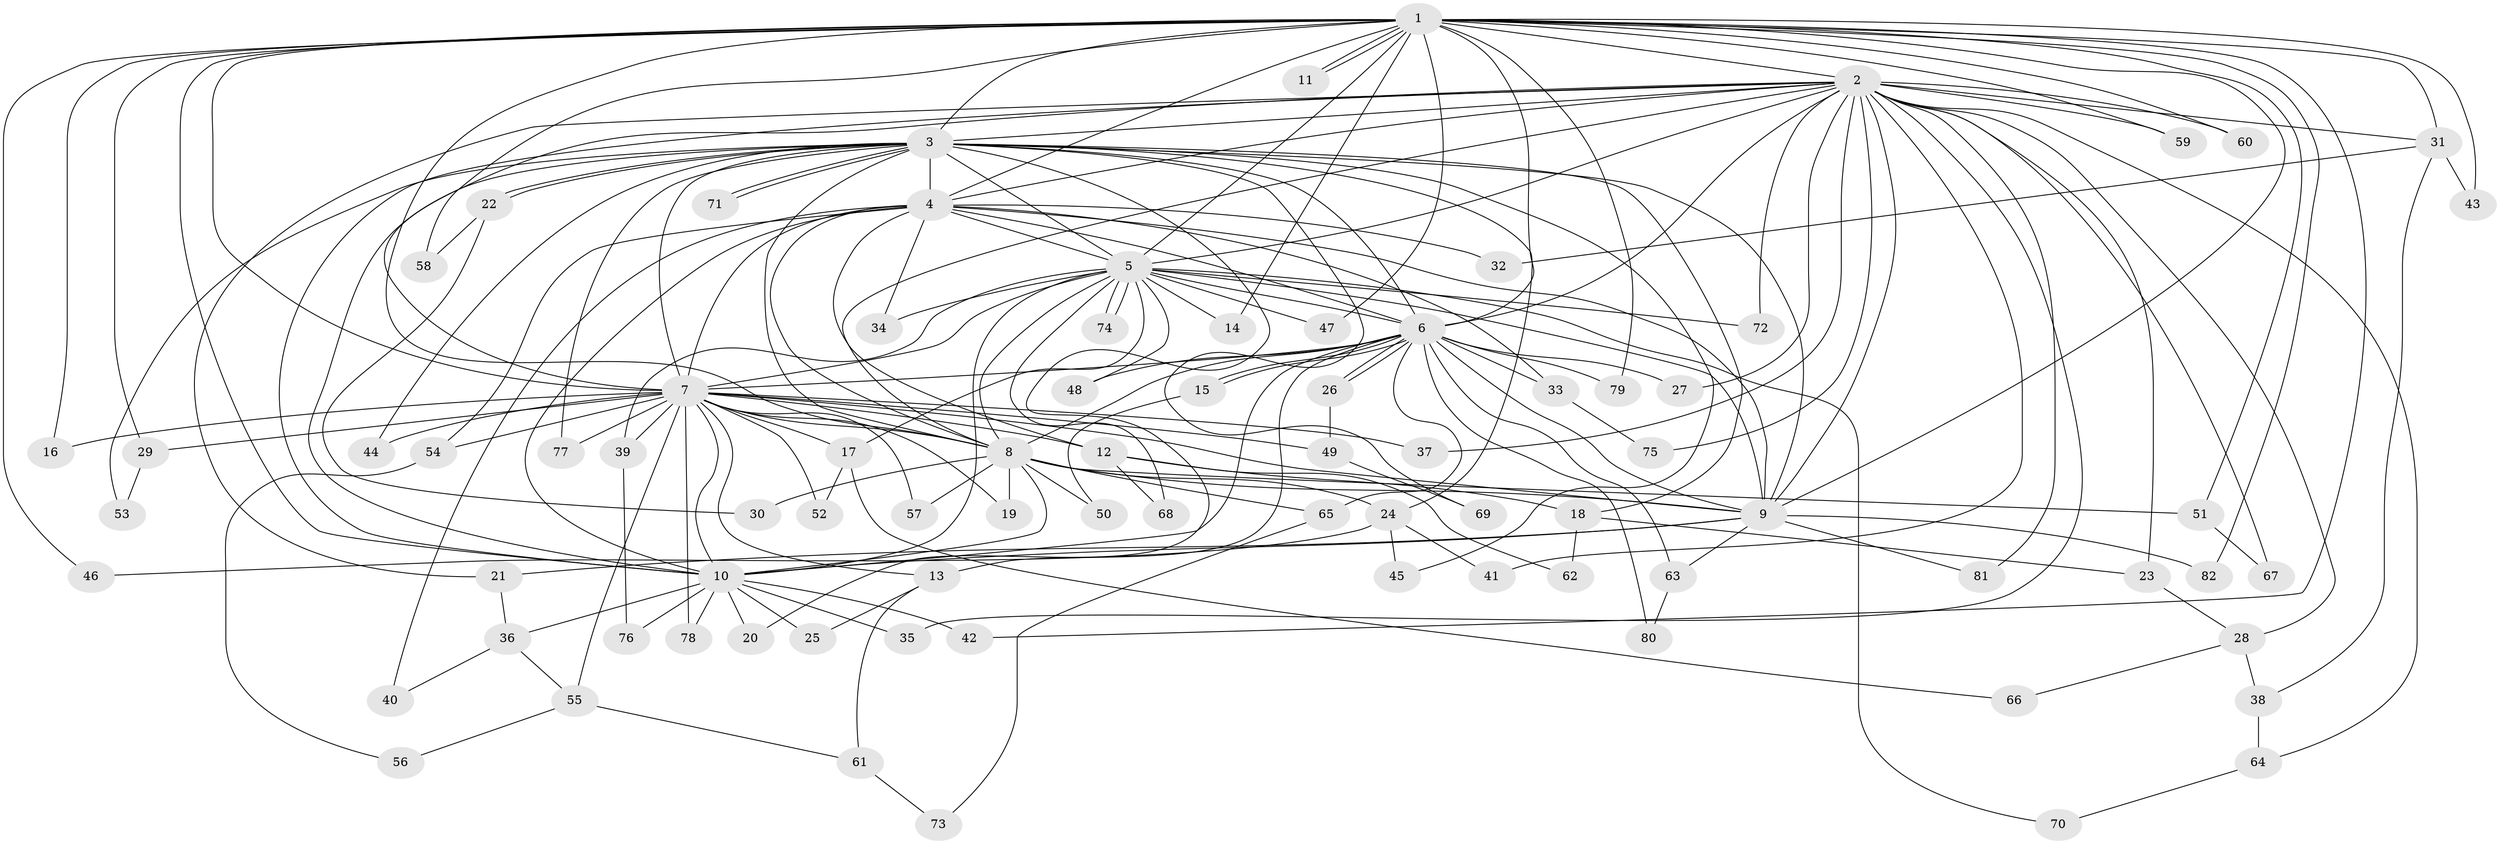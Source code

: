 // Generated by graph-tools (version 1.1) at 2025/49/03/09/25 03:49:44]
// undirected, 82 vertices, 189 edges
graph export_dot {
graph [start="1"]
  node [color=gray90,style=filled];
  1;
  2;
  3;
  4;
  5;
  6;
  7;
  8;
  9;
  10;
  11;
  12;
  13;
  14;
  15;
  16;
  17;
  18;
  19;
  20;
  21;
  22;
  23;
  24;
  25;
  26;
  27;
  28;
  29;
  30;
  31;
  32;
  33;
  34;
  35;
  36;
  37;
  38;
  39;
  40;
  41;
  42;
  43;
  44;
  45;
  46;
  47;
  48;
  49;
  50;
  51;
  52;
  53;
  54;
  55;
  56;
  57;
  58;
  59;
  60;
  61;
  62;
  63;
  64;
  65;
  66;
  67;
  68;
  69;
  70;
  71;
  72;
  73;
  74;
  75;
  76;
  77;
  78;
  79;
  80;
  81;
  82;
  1 -- 2;
  1 -- 3;
  1 -- 4;
  1 -- 5;
  1 -- 6;
  1 -- 7;
  1 -- 8;
  1 -- 9;
  1 -- 10;
  1 -- 11;
  1 -- 11;
  1 -- 14;
  1 -- 16;
  1 -- 29;
  1 -- 31;
  1 -- 42;
  1 -- 43;
  1 -- 46;
  1 -- 47;
  1 -- 51;
  1 -- 58;
  1 -- 59;
  1 -- 60;
  1 -- 79;
  1 -- 82;
  2 -- 3;
  2 -- 4;
  2 -- 5;
  2 -- 6;
  2 -- 7;
  2 -- 8;
  2 -- 9;
  2 -- 10;
  2 -- 21;
  2 -- 23;
  2 -- 27;
  2 -- 28;
  2 -- 31;
  2 -- 35;
  2 -- 37;
  2 -- 41;
  2 -- 59;
  2 -- 60;
  2 -- 64;
  2 -- 67;
  2 -- 72;
  2 -- 75;
  2 -- 81;
  3 -- 4;
  3 -- 5;
  3 -- 6;
  3 -- 7;
  3 -- 8;
  3 -- 9;
  3 -- 10;
  3 -- 18;
  3 -- 20;
  3 -- 22;
  3 -- 22;
  3 -- 24;
  3 -- 44;
  3 -- 45;
  3 -- 53;
  3 -- 69;
  3 -- 71;
  3 -- 71;
  3 -- 77;
  4 -- 5;
  4 -- 6;
  4 -- 7;
  4 -- 8;
  4 -- 9;
  4 -- 10;
  4 -- 12;
  4 -- 32;
  4 -- 33;
  4 -- 34;
  4 -- 40;
  4 -- 54;
  5 -- 6;
  5 -- 7;
  5 -- 8;
  5 -- 9;
  5 -- 10;
  5 -- 14;
  5 -- 17;
  5 -- 34;
  5 -- 39;
  5 -- 47;
  5 -- 48;
  5 -- 68;
  5 -- 70;
  5 -- 72;
  5 -- 74;
  5 -- 74;
  6 -- 7;
  6 -- 8;
  6 -- 9;
  6 -- 10;
  6 -- 13;
  6 -- 15;
  6 -- 15;
  6 -- 26;
  6 -- 26;
  6 -- 27;
  6 -- 33;
  6 -- 48;
  6 -- 63;
  6 -- 65;
  6 -- 79;
  6 -- 80;
  7 -- 8;
  7 -- 9;
  7 -- 10;
  7 -- 12;
  7 -- 13;
  7 -- 16;
  7 -- 17;
  7 -- 19;
  7 -- 29;
  7 -- 37;
  7 -- 39;
  7 -- 44;
  7 -- 49;
  7 -- 52;
  7 -- 54;
  7 -- 55;
  7 -- 57;
  7 -- 77;
  7 -- 78;
  8 -- 9;
  8 -- 10;
  8 -- 19;
  8 -- 24;
  8 -- 30;
  8 -- 50;
  8 -- 51;
  8 -- 57;
  8 -- 65;
  9 -- 10;
  9 -- 21;
  9 -- 63;
  9 -- 81;
  9 -- 82;
  10 -- 20;
  10 -- 25;
  10 -- 35;
  10 -- 36;
  10 -- 42;
  10 -- 76;
  10 -- 78;
  12 -- 18;
  12 -- 62;
  12 -- 68;
  13 -- 25;
  13 -- 61;
  15 -- 50;
  17 -- 52;
  17 -- 66;
  18 -- 23;
  18 -- 62;
  21 -- 36;
  22 -- 30;
  22 -- 58;
  23 -- 28;
  24 -- 41;
  24 -- 45;
  24 -- 46;
  26 -- 49;
  28 -- 38;
  28 -- 66;
  29 -- 53;
  31 -- 32;
  31 -- 38;
  31 -- 43;
  33 -- 75;
  36 -- 40;
  36 -- 55;
  38 -- 64;
  39 -- 76;
  49 -- 69;
  51 -- 67;
  54 -- 56;
  55 -- 56;
  55 -- 61;
  61 -- 73;
  63 -- 80;
  64 -- 70;
  65 -- 73;
}
